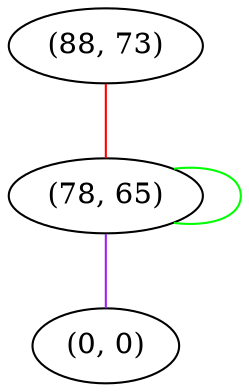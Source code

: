graph "" {
"(88, 73)";
"(78, 65)";
"(0, 0)";
"(88, 73)" -- "(78, 65)"  [color=red, key=0, weight=1];
"(78, 65)" -- "(78, 65)"  [color=green, key=0, weight=2];
"(78, 65)" -- "(0, 0)"  [color=purple, key=0, weight=4];
}
